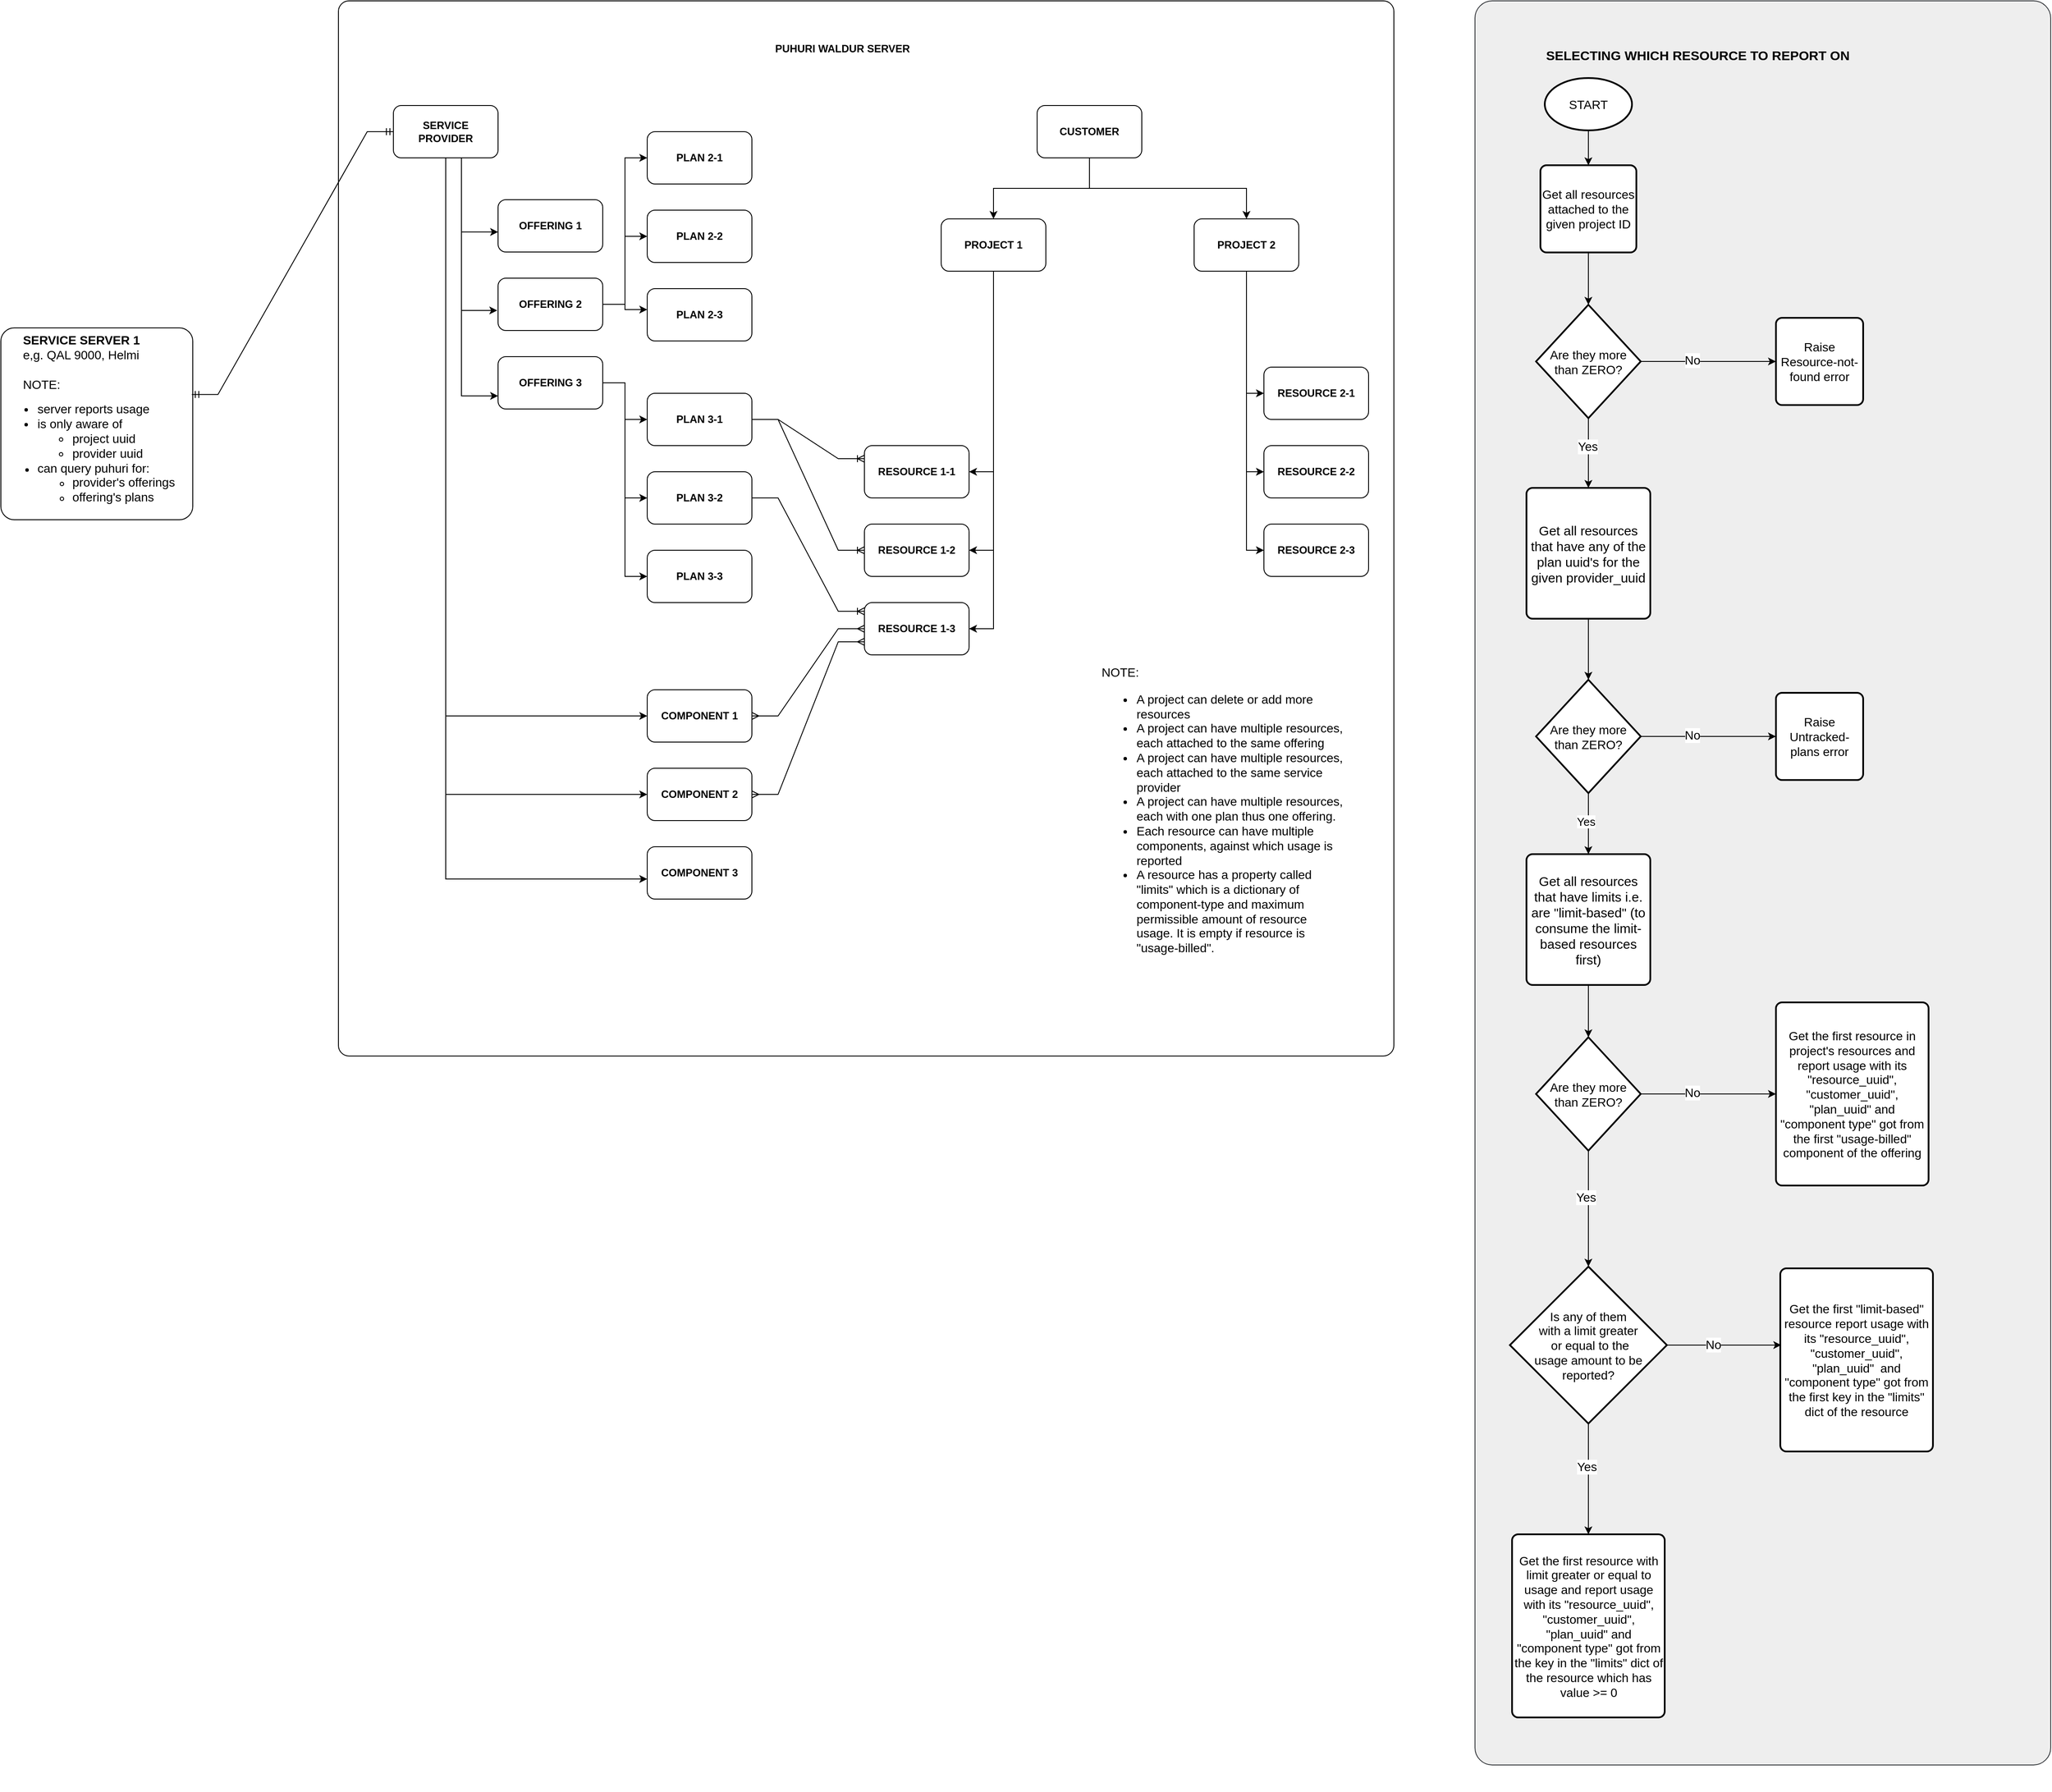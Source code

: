 <mxfile version="22.1.2" type="device">
  <diagram name="Page-1" id="DCZoc1D5-gzsa0HRZDUI">
    <mxGraphModel dx="2074" dy="1267" grid="1" gridSize="10" guides="1" tooltips="1" connect="1" arrows="1" fold="1" page="1" pageScale="1" pageWidth="827" pageHeight="1169" math="0" shadow="0">
      <root>
        <mxCell id="0" />
        <mxCell id="1" parent="0" />
        <mxCell id="fkUFLAA0ZPrVyIxL3Ro9-119" value="" style="rounded=1;whiteSpace=wrap;html=1;arcSize=3;fillColor=#eeeeee;strokeColor=#36393d;" parent="1" vertex="1">
          <mxGeometry x="2130" y="20" width="660" height="2023" as="geometry" />
        </mxCell>
        <mxCell id="fkUFLAA0ZPrVyIxL3Ro9-2" value="" style="whiteSpace=wrap;html=1;aspect=fixed;rounded=1;arcSize=1;" parent="1" vertex="1">
          <mxGeometry x="827" y="20" width="1210" height="1210" as="geometry" />
        </mxCell>
        <mxCell id="fkUFLAA0ZPrVyIxL3Ro9-3" value="&lt;b&gt;PUHURI WALDUR SERVER&lt;/b&gt;" style="text;html=1;strokeColor=none;fillColor=none;align=center;verticalAlign=middle;whiteSpace=wrap;rounded=0;" parent="1" vertex="1">
          <mxGeometry x="1320" y="60" width="170" height="30" as="geometry" />
        </mxCell>
        <mxCell id="fkUFLAA0ZPrVyIxL3Ro9-26" style="edgeStyle=orthogonalEdgeStyle;rounded=0;orthogonalLoop=1;jettySize=auto;html=1;entryX=0;entryY=0.75;entryDx=0;entryDy=0;exitX=0.65;exitY=1;exitDx=0;exitDy=0;exitPerimeter=0;" parent="1" source="fkUFLAA0ZPrVyIxL3Ro9-4" target="fkUFLAA0ZPrVyIxL3Ro9-24" edge="1">
          <mxGeometry relative="1" as="geometry" />
        </mxCell>
        <mxCell id="fkUFLAA0ZPrVyIxL3Ro9-44" style="edgeStyle=orthogonalEdgeStyle;rounded=0;orthogonalLoop=1;jettySize=auto;html=1;entryX=0;entryY=0.5;entryDx=0;entryDy=0;" parent="1" source="fkUFLAA0ZPrVyIxL3Ro9-4" target="fkUFLAA0ZPrVyIxL3Ro9-17" edge="1">
          <mxGeometry relative="1" as="geometry">
            <Array as="points">
              <mxPoint x="950" y="930" />
            </Array>
          </mxGeometry>
        </mxCell>
        <mxCell id="fkUFLAA0ZPrVyIxL3Ro9-45" style="edgeStyle=orthogonalEdgeStyle;rounded=0;orthogonalLoop=1;jettySize=auto;html=1;entryX=0;entryY=0.5;entryDx=0;entryDy=0;" parent="1" source="fkUFLAA0ZPrVyIxL3Ro9-4" target="fkUFLAA0ZPrVyIxL3Ro9-14" edge="1">
          <mxGeometry relative="1" as="geometry">
            <Array as="points">
              <mxPoint x="950" y="840" />
            </Array>
          </mxGeometry>
        </mxCell>
        <mxCell id="fkUFLAA0ZPrVyIxL3Ro9-4" value="&lt;b&gt;SERVICE PROVIDER&lt;/b&gt;" style="rounded=1;whiteSpace=wrap;html=1;" parent="1" vertex="1">
          <mxGeometry x="890" y="140" width="120" height="60" as="geometry" />
        </mxCell>
        <mxCell id="fkUFLAA0ZPrVyIxL3Ro9-7" value="&lt;div style=&quot;font-size: 14px;&quot;&gt;&lt;b style=&quot;background-color: initial;&quot;&gt;&lt;font style=&quot;font-size: 14px;&quot;&gt;&amp;nbsp; &amp;nbsp; &amp;nbsp; SERVICE SERVER 1&lt;/font&gt;&lt;/b&gt;&lt;/div&gt;&lt;div style=&quot;font-size: 14px;&quot;&gt;&lt;span style=&quot;background-color: initial;&quot;&gt;&lt;font style=&quot;font-size: 14px;&quot;&gt;&amp;nbsp; &amp;nbsp; &amp;nbsp; e,g. QAL 9000, Helmi&lt;/font&gt;&lt;/span&gt;&lt;/div&gt;&lt;div style=&quot;text-align: justify; font-size: 14px;&quot;&gt;&lt;font style=&quot;font-size: 14px;&quot;&gt;&amp;nbsp;&lt;/font&gt;&lt;/div&gt;&lt;div style=&quot;text-align: justify; font-size: 14px;&quot;&gt;&lt;font style=&quot;font-size: 14px;&quot;&gt;&amp;nbsp; &amp;nbsp; &amp;nbsp; NOTE:&lt;/font&gt;&lt;/div&gt;&lt;ul style=&quot;&quot;&gt;&lt;li style=&quot;font-size: 14px; text-align: justify;&quot;&gt;&lt;span style=&quot;background-color: initial;&quot;&gt;&lt;font style=&quot;font-size: 14px;&quot;&gt;server reports usage&lt;/font&gt;&lt;/span&gt;&lt;/li&gt;&lt;li style=&quot;font-size: 14px;&quot;&gt;&lt;span style=&quot;background-color: initial;&quot;&gt;&lt;font style=&quot;font-size: 14px;&quot;&gt;is only aware of&amp;nbsp;&lt;/font&gt;&lt;/span&gt;&lt;/li&gt;&lt;ul style=&quot;font-size: 14px;&quot;&gt;&lt;li style=&quot;&quot;&gt;&lt;span style=&quot;background-color: initial;&quot;&gt;&lt;font style=&quot;font-size: 14px;&quot;&gt;project uuid&lt;/font&gt;&lt;/span&gt;&lt;/li&gt;&lt;li style=&quot;&quot;&gt;&lt;span style=&quot;background-color: initial;&quot;&gt;&lt;font style=&quot;font-size: 14px;&quot;&gt;provider&amp;nbsp;&lt;/font&gt;&lt;/span&gt;uuid&amp;nbsp;&lt;/li&gt;&lt;/ul&gt;&lt;li style=&quot;&quot;&gt;&lt;span style=&quot;font-size: 14px;&quot;&gt;can query puhuri for:&lt;/span&gt;&lt;/li&gt;&lt;ul&gt;&lt;li style=&quot;&quot;&gt;&lt;span style=&quot;font-size: 14px;&quot;&gt;provider&#39;s offerings&lt;/span&gt;&lt;/li&gt;&lt;li style=&quot;&quot;&gt;&lt;span style=&quot;font-size: 14px;&quot;&gt;offering&#39;s plans&lt;/span&gt;&lt;/li&gt;&lt;/ul&gt;&lt;/ul&gt;" style="whiteSpace=wrap;html=1;aspect=fixed;align=left;rounded=1;arcSize=7;" parent="1" vertex="1">
          <mxGeometry x="440" y="395" width="220" height="220" as="geometry" />
        </mxCell>
        <mxCell id="fkUFLAA0ZPrVyIxL3Ro9-9" value="" style="edgeStyle=entityRelationEdgeStyle;fontSize=12;html=1;endArrow=ERmandOne;startArrow=ERmandOne;rounded=0;exitX=0.995;exitY=0.347;exitDx=0;exitDy=0;exitPerimeter=0;entryX=0;entryY=0.5;entryDx=0;entryDy=0;" parent="1" source="fkUFLAA0ZPrVyIxL3Ro9-7" target="fkUFLAA0ZPrVyIxL3Ro9-4" edge="1">
          <mxGeometry width="100" height="100" relative="1" as="geometry">
            <mxPoint x="580" y="310" as="sourcePoint" />
            <mxPoint x="680" y="210" as="targetPoint" />
          </mxGeometry>
        </mxCell>
        <mxCell id="fkUFLAA0ZPrVyIxL3Ro9-21" value="" style="group" parent="1" vertex="1" connectable="0">
          <mxGeometry x="1181" y="810" width="120" height="240" as="geometry" />
        </mxCell>
        <mxCell id="fkUFLAA0ZPrVyIxL3Ro9-14" value="&lt;b&gt;COMPONENT 1&lt;/b&gt;" style="rounded=1;whiteSpace=wrap;html=1;" parent="fkUFLAA0ZPrVyIxL3Ro9-21" vertex="1">
          <mxGeometry width="120" height="60" as="geometry" />
        </mxCell>
        <mxCell id="fkUFLAA0ZPrVyIxL3Ro9-16" value="&lt;b style=&quot;border-color: var(--border-color);&quot;&gt;COMPONENT 3&lt;/b&gt;" style="rounded=1;whiteSpace=wrap;html=1;" parent="fkUFLAA0ZPrVyIxL3Ro9-21" vertex="1">
          <mxGeometry y="180" width="120" height="60" as="geometry" />
        </mxCell>
        <mxCell id="fkUFLAA0ZPrVyIxL3Ro9-17" value="&lt;b style=&quot;border-color: var(--border-color);&quot;&gt;COMPONENT 2&lt;/b&gt;" style="rounded=1;whiteSpace=wrap;html=1;" parent="fkUFLAA0ZPrVyIxL3Ro9-21" vertex="1">
          <mxGeometry y="90" width="120" height="60" as="geometry" />
        </mxCell>
        <mxCell id="fkUFLAA0ZPrVyIxL3Ro9-22" value="" style="group" parent="1" vertex="1" connectable="0">
          <mxGeometry x="1010" y="248" width="120" height="240" as="geometry" />
        </mxCell>
        <mxCell id="fkUFLAA0ZPrVyIxL3Ro9-23" value="&lt;b&gt;OFFERING 1&lt;/b&gt;" style="rounded=1;whiteSpace=wrap;html=1;" parent="fkUFLAA0ZPrVyIxL3Ro9-22" vertex="1">
          <mxGeometry width="120" height="60" as="geometry" />
        </mxCell>
        <mxCell id="fkUFLAA0ZPrVyIxL3Ro9-24" value="&lt;b style=&quot;border-color: var(--border-color);&quot;&gt;OFFERING 3&lt;/b&gt;" style="rounded=1;whiteSpace=wrap;html=1;" parent="fkUFLAA0ZPrVyIxL3Ro9-22" vertex="1">
          <mxGeometry y="180" width="120" height="60" as="geometry" />
        </mxCell>
        <mxCell id="fkUFLAA0ZPrVyIxL3Ro9-25" value="&lt;b style=&quot;border-color: var(--border-color);&quot;&gt;OFFERING 2&lt;/b&gt;" style="rounded=1;whiteSpace=wrap;html=1;" parent="fkUFLAA0ZPrVyIxL3Ro9-22" vertex="1">
          <mxGeometry y="90" width="120" height="60" as="geometry" />
        </mxCell>
        <mxCell id="fkUFLAA0ZPrVyIxL3Ro9-27" style="edgeStyle=orthogonalEdgeStyle;rounded=0;orthogonalLoop=1;jettySize=auto;html=1;entryX=-0.008;entryY=0.617;entryDx=0;entryDy=0;exitX=0.65;exitY=1.033;exitDx=0;exitDy=0;exitPerimeter=0;entryPerimeter=0;" parent="1" source="fkUFLAA0ZPrVyIxL3Ro9-4" target="fkUFLAA0ZPrVyIxL3Ro9-25" edge="1">
          <mxGeometry relative="1" as="geometry">
            <mxPoint x="978" y="210" as="sourcePoint" />
            <mxPoint x="1020" y="483" as="targetPoint" />
          </mxGeometry>
        </mxCell>
        <mxCell id="fkUFLAA0ZPrVyIxL3Ro9-28" style="edgeStyle=orthogonalEdgeStyle;rounded=0;orthogonalLoop=1;jettySize=auto;html=1;entryX=0;entryY=0.617;entryDx=0;entryDy=0;exitX=0.65;exitY=1;exitDx=0;exitDy=0;exitPerimeter=0;entryPerimeter=0;" parent="1" source="fkUFLAA0ZPrVyIxL3Ro9-4" target="fkUFLAA0ZPrVyIxL3Ro9-23" edge="1">
          <mxGeometry relative="1" as="geometry">
            <mxPoint x="978" y="212" as="sourcePoint" />
            <mxPoint x="1019" y="385" as="targetPoint" />
          </mxGeometry>
        </mxCell>
        <mxCell id="fkUFLAA0ZPrVyIxL3Ro9-29" value="" style="group" parent="1" vertex="1" connectable="0">
          <mxGeometry x="1181" y="470" width="120" height="240" as="geometry" />
        </mxCell>
        <mxCell id="fkUFLAA0ZPrVyIxL3Ro9-30" value="&lt;b&gt;PLAN 3-1&lt;/b&gt;" style="rounded=1;whiteSpace=wrap;html=1;" parent="fkUFLAA0ZPrVyIxL3Ro9-29" vertex="1">
          <mxGeometry width="120" height="60" as="geometry" />
        </mxCell>
        <mxCell id="fkUFLAA0ZPrVyIxL3Ro9-31" value="&lt;b style=&quot;border-color: var(--border-color);&quot;&gt;PLAN 3-3&lt;/b&gt;" style="rounded=1;whiteSpace=wrap;html=1;" parent="fkUFLAA0ZPrVyIxL3Ro9-29" vertex="1">
          <mxGeometry y="180" width="120" height="60" as="geometry" />
        </mxCell>
        <mxCell id="fkUFLAA0ZPrVyIxL3Ro9-32" value="&lt;b style=&quot;border-color: var(--border-color);&quot;&gt;PLAN 3-2&lt;/b&gt;" style="rounded=1;whiteSpace=wrap;html=1;" parent="fkUFLAA0ZPrVyIxL3Ro9-29" vertex="1">
          <mxGeometry y="90" width="120" height="60" as="geometry" />
        </mxCell>
        <mxCell id="fkUFLAA0ZPrVyIxL3Ro9-33" value="" style="group" parent="1" vertex="1" connectable="0">
          <mxGeometry x="1181" y="170" width="120" height="240" as="geometry" />
        </mxCell>
        <mxCell id="fkUFLAA0ZPrVyIxL3Ro9-34" value="&lt;b&gt;PLAN 2-1&lt;/b&gt;" style="rounded=1;whiteSpace=wrap;html=1;" parent="fkUFLAA0ZPrVyIxL3Ro9-33" vertex="1">
          <mxGeometry width="120" height="60" as="geometry" />
        </mxCell>
        <mxCell id="fkUFLAA0ZPrVyIxL3Ro9-35" value="&lt;b style=&quot;border-color: var(--border-color);&quot;&gt;PLAN 2-3&lt;/b&gt;" style="rounded=1;whiteSpace=wrap;html=1;" parent="fkUFLAA0ZPrVyIxL3Ro9-33" vertex="1">
          <mxGeometry y="180" width="120" height="60" as="geometry" />
        </mxCell>
        <mxCell id="fkUFLAA0ZPrVyIxL3Ro9-36" value="&lt;b style=&quot;border-color: var(--border-color);&quot;&gt;PLAN 2-2&lt;/b&gt;" style="rounded=1;whiteSpace=wrap;html=1;" parent="fkUFLAA0ZPrVyIxL3Ro9-33" vertex="1">
          <mxGeometry y="90" width="120" height="60" as="geometry" />
        </mxCell>
        <mxCell id="fkUFLAA0ZPrVyIxL3Ro9-37" style="edgeStyle=orthogonalEdgeStyle;rounded=0;orthogonalLoop=1;jettySize=auto;html=1;entryX=0;entryY=0.5;entryDx=0;entryDy=0;" parent="1" source="fkUFLAA0ZPrVyIxL3Ro9-25" target="fkUFLAA0ZPrVyIxL3Ro9-34" edge="1">
          <mxGeometry relative="1" as="geometry" />
        </mxCell>
        <mxCell id="fkUFLAA0ZPrVyIxL3Ro9-38" style="edgeStyle=orthogonalEdgeStyle;rounded=0;orthogonalLoop=1;jettySize=auto;html=1;entryX=0;entryY=0.5;entryDx=0;entryDy=0;" parent="1" source="fkUFLAA0ZPrVyIxL3Ro9-25" target="fkUFLAA0ZPrVyIxL3Ro9-36" edge="1">
          <mxGeometry relative="1" as="geometry" />
        </mxCell>
        <mxCell id="fkUFLAA0ZPrVyIxL3Ro9-39" style="edgeStyle=orthogonalEdgeStyle;rounded=0;orthogonalLoop=1;jettySize=auto;html=1;entryX=0;entryY=0.4;entryDx=0;entryDy=0;entryPerimeter=0;" parent="1" source="fkUFLAA0ZPrVyIxL3Ro9-25" target="fkUFLAA0ZPrVyIxL3Ro9-35" edge="1">
          <mxGeometry relative="1" as="geometry" />
        </mxCell>
        <mxCell id="fkUFLAA0ZPrVyIxL3Ro9-40" style="edgeStyle=orthogonalEdgeStyle;rounded=0;orthogonalLoop=1;jettySize=auto;html=1;entryX=0;entryY=0.5;entryDx=0;entryDy=0;" parent="1" source="fkUFLAA0ZPrVyIxL3Ro9-24" target="fkUFLAA0ZPrVyIxL3Ro9-31" edge="1">
          <mxGeometry relative="1" as="geometry" />
        </mxCell>
        <mxCell id="fkUFLAA0ZPrVyIxL3Ro9-41" style="edgeStyle=orthogonalEdgeStyle;rounded=0;orthogonalLoop=1;jettySize=auto;html=1;entryX=0;entryY=0.5;entryDx=0;entryDy=0;" parent="1" source="fkUFLAA0ZPrVyIxL3Ro9-24" target="fkUFLAA0ZPrVyIxL3Ro9-32" edge="1">
          <mxGeometry relative="1" as="geometry" />
        </mxCell>
        <mxCell id="fkUFLAA0ZPrVyIxL3Ro9-42" style="edgeStyle=orthogonalEdgeStyle;rounded=0;orthogonalLoop=1;jettySize=auto;html=1;entryX=0;entryY=0.5;entryDx=0;entryDy=0;" parent="1" source="fkUFLAA0ZPrVyIxL3Ro9-24" target="fkUFLAA0ZPrVyIxL3Ro9-30" edge="1">
          <mxGeometry relative="1" as="geometry" />
        </mxCell>
        <mxCell id="fkUFLAA0ZPrVyIxL3Ro9-43" style="edgeStyle=orthogonalEdgeStyle;rounded=0;orthogonalLoop=1;jettySize=auto;html=1;entryX=0;entryY=0.617;entryDx=0;entryDy=0;entryPerimeter=0;" parent="1" source="fkUFLAA0ZPrVyIxL3Ro9-4" target="fkUFLAA0ZPrVyIxL3Ro9-16" edge="1">
          <mxGeometry relative="1" as="geometry">
            <Array as="points">
              <mxPoint x="950" y="1027" />
            </Array>
          </mxGeometry>
        </mxCell>
        <mxCell id="fkUFLAA0ZPrVyIxL3Ro9-51" style="edgeStyle=orthogonalEdgeStyle;rounded=0;orthogonalLoop=1;jettySize=auto;html=1;entryX=0.5;entryY=0;entryDx=0;entryDy=0;" parent="1" source="fkUFLAA0ZPrVyIxL3Ro9-46" target="fkUFLAA0ZPrVyIxL3Ro9-48" edge="1">
          <mxGeometry relative="1" as="geometry" />
        </mxCell>
        <mxCell id="fkUFLAA0ZPrVyIxL3Ro9-52" style="edgeStyle=orthogonalEdgeStyle;rounded=0;orthogonalLoop=1;jettySize=auto;html=1;entryX=0.5;entryY=0;entryDx=0;entryDy=0;exitX=0.5;exitY=1;exitDx=0;exitDy=0;" parent="1" source="fkUFLAA0ZPrVyIxL3Ro9-46" target="fkUFLAA0ZPrVyIxL3Ro9-50" edge="1">
          <mxGeometry relative="1" as="geometry">
            <mxPoint x="1688" y="199" as="sourcePoint" />
            <mxPoint x="1868" y="269" as="targetPoint" />
            <Array as="points">
              <mxPoint x="1688" y="235" />
              <mxPoint x="1868" y="235" />
            </Array>
          </mxGeometry>
        </mxCell>
        <mxCell id="fkUFLAA0ZPrVyIxL3Ro9-46" value="&lt;b&gt;CUSTOMER&lt;/b&gt;" style="rounded=1;whiteSpace=wrap;html=1;" parent="1" vertex="1">
          <mxGeometry x="1628" y="140" width="120" height="60" as="geometry" />
        </mxCell>
        <mxCell id="fkUFLAA0ZPrVyIxL3Ro9-64" style="edgeStyle=orthogonalEdgeStyle;rounded=0;orthogonalLoop=1;jettySize=auto;html=1;entryX=1;entryY=0.5;entryDx=0;entryDy=0;" parent="1" source="fkUFLAA0ZPrVyIxL3Ro9-48" target="fkUFLAA0ZPrVyIxL3Ro9-55" edge="1">
          <mxGeometry relative="1" as="geometry" />
        </mxCell>
        <mxCell id="fkUFLAA0ZPrVyIxL3Ro9-65" style="edgeStyle=orthogonalEdgeStyle;rounded=0;orthogonalLoop=1;jettySize=auto;html=1;entryX=1;entryY=0.5;entryDx=0;entryDy=0;" parent="1" source="fkUFLAA0ZPrVyIxL3Ro9-48" target="fkUFLAA0ZPrVyIxL3Ro9-56" edge="1">
          <mxGeometry relative="1" as="geometry" />
        </mxCell>
        <mxCell id="fkUFLAA0ZPrVyIxL3Ro9-66" style="edgeStyle=orthogonalEdgeStyle;rounded=0;orthogonalLoop=1;jettySize=auto;html=1;entryX=1;entryY=0.5;entryDx=0;entryDy=0;" parent="1" source="fkUFLAA0ZPrVyIxL3Ro9-48" target="fkUFLAA0ZPrVyIxL3Ro9-54" edge="1">
          <mxGeometry relative="1" as="geometry" />
        </mxCell>
        <mxCell id="fkUFLAA0ZPrVyIxL3Ro9-48" value="&lt;b&gt;PROJECT 1&lt;/b&gt;" style="rounded=1;whiteSpace=wrap;html=1;" parent="1" vertex="1">
          <mxGeometry x="1518" y="270" width="120" height="60" as="geometry" />
        </mxCell>
        <mxCell id="fkUFLAA0ZPrVyIxL3Ro9-61" style="edgeStyle=orthogonalEdgeStyle;rounded=0;orthogonalLoop=1;jettySize=auto;html=1;entryX=0;entryY=0.5;entryDx=0;entryDy=0;" parent="1" source="fkUFLAA0ZPrVyIxL3Ro9-50" target="fkUFLAA0ZPrVyIxL3Ro9-59" edge="1">
          <mxGeometry relative="1" as="geometry" />
        </mxCell>
        <mxCell id="fkUFLAA0ZPrVyIxL3Ro9-62" style="edgeStyle=orthogonalEdgeStyle;rounded=0;orthogonalLoop=1;jettySize=auto;html=1;entryX=0;entryY=0.5;entryDx=0;entryDy=0;" parent="1" source="fkUFLAA0ZPrVyIxL3Ro9-50" target="fkUFLAA0ZPrVyIxL3Ro9-60" edge="1">
          <mxGeometry relative="1" as="geometry" />
        </mxCell>
        <mxCell id="fkUFLAA0ZPrVyIxL3Ro9-63" style="edgeStyle=orthogonalEdgeStyle;rounded=0;orthogonalLoop=1;jettySize=auto;html=1;entryX=0;entryY=0.5;entryDx=0;entryDy=0;" parent="1" source="fkUFLAA0ZPrVyIxL3Ro9-50" target="fkUFLAA0ZPrVyIxL3Ro9-58" edge="1">
          <mxGeometry relative="1" as="geometry" />
        </mxCell>
        <mxCell id="fkUFLAA0ZPrVyIxL3Ro9-50" value="&lt;b style=&quot;border-color: var(--border-color);&quot;&gt;PROJECT 2&lt;/b&gt;" style="rounded=1;whiteSpace=wrap;html=1;" parent="1" vertex="1">
          <mxGeometry x="1808" y="270" width="120" height="60" as="geometry" />
        </mxCell>
        <mxCell id="fkUFLAA0ZPrVyIxL3Ro9-53" value="" style="group" parent="1" vertex="1" connectable="0">
          <mxGeometry x="1430" y="530" width="120" height="240" as="geometry" />
        </mxCell>
        <mxCell id="fkUFLAA0ZPrVyIxL3Ro9-54" value="&lt;b&gt;RESOURCE 1-1&lt;/b&gt;" style="rounded=1;whiteSpace=wrap;html=1;" parent="fkUFLAA0ZPrVyIxL3Ro9-53" vertex="1">
          <mxGeometry width="120" height="60" as="geometry" />
        </mxCell>
        <mxCell id="fkUFLAA0ZPrVyIxL3Ro9-55" value="&lt;b style=&quot;border-color: var(--border-color);&quot;&gt;RESOURCE 1-3&lt;/b&gt;" style="rounded=1;whiteSpace=wrap;html=1;" parent="fkUFLAA0ZPrVyIxL3Ro9-53" vertex="1">
          <mxGeometry y="180" width="120" height="60" as="geometry" />
        </mxCell>
        <mxCell id="fkUFLAA0ZPrVyIxL3Ro9-56" value="&lt;b style=&quot;border-color: var(--border-color);&quot;&gt;RESOURCE 1-2&lt;/b&gt;" style="rounded=1;whiteSpace=wrap;html=1;" parent="fkUFLAA0ZPrVyIxL3Ro9-53" vertex="1">
          <mxGeometry y="90" width="120" height="60" as="geometry" />
        </mxCell>
        <mxCell id="fkUFLAA0ZPrVyIxL3Ro9-57" value="" style="group" parent="1" vertex="1" connectable="0">
          <mxGeometry x="1888" y="440" width="120" height="240" as="geometry" />
        </mxCell>
        <mxCell id="fkUFLAA0ZPrVyIxL3Ro9-58" value="&lt;b&gt;RESOURCE 2-1&lt;/b&gt;" style="rounded=1;whiteSpace=wrap;html=1;" parent="fkUFLAA0ZPrVyIxL3Ro9-57" vertex="1">
          <mxGeometry width="120" height="60" as="geometry" />
        </mxCell>
        <mxCell id="fkUFLAA0ZPrVyIxL3Ro9-59" value="&lt;b style=&quot;border-color: var(--border-color);&quot;&gt;RESOURCE 2-3&lt;/b&gt;" style="rounded=1;whiteSpace=wrap;html=1;" parent="fkUFLAA0ZPrVyIxL3Ro9-57" vertex="1">
          <mxGeometry y="180" width="120" height="60" as="geometry" />
        </mxCell>
        <mxCell id="fkUFLAA0ZPrVyIxL3Ro9-60" value="&lt;b style=&quot;border-color: var(--border-color);&quot;&gt;RESOURCE 2-2&lt;/b&gt;" style="rounded=1;whiteSpace=wrap;html=1;" parent="fkUFLAA0ZPrVyIxL3Ro9-57" vertex="1">
          <mxGeometry y="90" width="120" height="60" as="geometry" />
        </mxCell>
        <mxCell id="fkUFLAA0ZPrVyIxL3Ro9-68" value="" style="edgeStyle=entityRelationEdgeStyle;fontSize=12;html=1;endArrow=ERoneToMany;rounded=0;exitX=1;exitY=0.5;exitDx=0;exitDy=0;entryX=0;entryY=0.25;entryDx=0;entryDy=0;" parent="1" source="fkUFLAA0ZPrVyIxL3Ro9-30" target="fkUFLAA0ZPrVyIxL3Ro9-54" edge="1">
          <mxGeometry width="100" height="100" relative="1" as="geometry">
            <mxPoint x="1640" y="630" as="sourcePoint" />
            <mxPoint x="1740" y="530" as="targetPoint" />
          </mxGeometry>
        </mxCell>
        <mxCell id="fkUFLAA0ZPrVyIxL3Ro9-69" value="" style="edgeStyle=entityRelationEdgeStyle;fontSize=12;html=1;endArrow=ERoneToMany;rounded=0;exitX=1;exitY=0.5;exitDx=0;exitDy=0;entryX=0;entryY=0.5;entryDx=0;entryDy=0;" parent="1" source="fkUFLAA0ZPrVyIxL3Ro9-30" target="fkUFLAA0ZPrVyIxL3Ro9-56" edge="1">
          <mxGeometry width="100" height="100" relative="1" as="geometry">
            <mxPoint x="1311" y="510" as="sourcePoint" />
            <mxPoint x="1440" y="570" as="targetPoint" />
          </mxGeometry>
        </mxCell>
        <mxCell id="fkUFLAA0ZPrVyIxL3Ro9-70" value="" style="edgeStyle=entityRelationEdgeStyle;fontSize=12;html=1;endArrow=ERoneToMany;rounded=0;exitX=1;exitY=0.5;exitDx=0;exitDy=0;" parent="1" source="fkUFLAA0ZPrVyIxL3Ro9-32" edge="1">
          <mxGeometry width="100" height="100" relative="1" as="geometry">
            <mxPoint x="1311" y="510" as="sourcePoint" />
            <mxPoint x="1430" y="720" as="targetPoint" />
          </mxGeometry>
        </mxCell>
        <mxCell id="fkUFLAA0ZPrVyIxL3Ro9-71" value="" style="edgeStyle=entityRelationEdgeStyle;fontSize=12;html=1;endArrow=ERmany;startArrow=ERmany;rounded=0;exitX=1;exitY=0.5;exitDx=0;exitDy=0;entryX=0;entryY=0.5;entryDx=0;entryDy=0;" parent="1" source="fkUFLAA0ZPrVyIxL3Ro9-14" target="fkUFLAA0ZPrVyIxL3Ro9-55" edge="1">
          <mxGeometry width="100" height="100" relative="1" as="geometry">
            <mxPoint x="1640" y="630" as="sourcePoint" />
            <mxPoint x="1430" y="730" as="targetPoint" />
          </mxGeometry>
        </mxCell>
        <mxCell id="fkUFLAA0ZPrVyIxL3Ro9-72" value="" style="edgeStyle=entityRelationEdgeStyle;fontSize=12;html=1;endArrow=ERmany;startArrow=ERmany;rounded=0;exitX=1;exitY=0.5;exitDx=0;exitDy=0;entryX=0;entryY=0.75;entryDx=0;entryDy=0;" parent="1" source="fkUFLAA0ZPrVyIxL3Ro9-17" target="fkUFLAA0ZPrVyIxL3Ro9-55" edge="1">
          <mxGeometry width="100" height="100" relative="1" as="geometry">
            <mxPoint x="1311" y="850" as="sourcePoint" />
            <mxPoint x="1430" y="585" as="targetPoint" />
          </mxGeometry>
        </mxCell>
        <mxCell id="fkUFLAA0ZPrVyIxL3Ro9-120" value="" style="group" parent="1" vertex="1" connectable="0">
          <mxGeometry x="2130" y="50" width="660" height="2023" as="geometry" />
        </mxCell>
        <mxCell id="fkUFLAA0ZPrVyIxL3Ro9-118" value="" style="group" parent="fkUFLAA0ZPrVyIxL3Ro9-120" vertex="1" connectable="0">
          <mxGeometry x="40" y="16.5" width="600" height="1990" as="geometry" />
        </mxCell>
        <mxCell id="fkUFLAA0ZPrVyIxL3Ro9-116" value="&lt;font style=&quot;font-size: 15px;&quot;&gt;&lt;b&gt;SELECTING WHICH RESOURCE TO REPORT ON&lt;/b&gt;&lt;/font&gt;" style="text;html=1;align=center;verticalAlign=middle;resizable=0;points=[];autosize=1;strokeColor=none;fillColor=none;" parent="fkUFLAA0ZPrVyIxL3Ro9-118" vertex="1">
          <mxGeometry x="30" width="370" height="30" as="geometry" />
        </mxCell>
        <mxCell id="fkUFLAA0ZPrVyIxL3Ro9-117" value="" style="group" parent="fkUFLAA0ZPrVyIxL3Ro9-118" vertex="1" connectable="0">
          <mxGeometry y="42" width="485" height="1880" as="geometry" />
        </mxCell>
        <mxCell id="fkUFLAA0ZPrVyIxL3Ro9-78" value="&lt;font style=&quot;font-size: 14px;&quot;&gt;START&lt;/font&gt;" style="strokeWidth=2;html=1;shape=mxgraph.flowchart.start_1;whiteSpace=wrap;" parent="fkUFLAA0ZPrVyIxL3Ro9-117" vertex="1">
          <mxGeometry x="40" width="100" height="60" as="geometry" />
        </mxCell>
        <mxCell id="fkUFLAA0ZPrVyIxL3Ro9-79" value="&lt;font style=&quot;font-size: 14px;&quot;&gt;Get all resources attached to the given project ID&lt;/font&gt;" style="rounded=1;whiteSpace=wrap;html=1;absoluteArcSize=1;arcSize=14;strokeWidth=2;" parent="fkUFLAA0ZPrVyIxL3Ro9-117" vertex="1">
          <mxGeometry x="35" y="100" width="110" height="100" as="geometry" />
        </mxCell>
        <mxCell id="fkUFLAA0ZPrVyIxL3Ro9-80" style="edgeStyle=orthogonalEdgeStyle;rounded=0;orthogonalLoop=1;jettySize=auto;html=1;entryX=0.5;entryY=0;entryDx=0;entryDy=0;" parent="fkUFLAA0ZPrVyIxL3Ro9-117" source="fkUFLAA0ZPrVyIxL3Ro9-78" target="fkUFLAA0ZPrVyIxL3Ro9-79" edge="1">
          <mxGeometry relative="1" as="geometry" />
        </mxCell>
        <mxCell id="fkUFLAA0ZPrVyIxL3Ro9-82" value="&lt;font style=&quot;font-size: 15px;&quot;&gt;Get all resources that have any of the plan uuid&#39;s for the given provider_uuid&lt;/font&gt;" style="rounded=1;whiteSpace=wrap;html=1;absoluteArcSize=1;arcSize=14;strokeWidth=2;labelPadding=33;noLabel=0;" parent="fkUFLAA0ZPrVyIxL3Ro9-117" vertex="1">
          <mxGeometry x="19" y="470" width="142" height="150" as="geometry" />
        </mxCell>
        <mxCell id="fkUFLAA0ZPrVyIxL3Ro9-84" style="edgeStyle=orthogonalEdgeStyle;rounded=0;orthogonalLoop=1;jettySize=auto;html=1;entryX=0.5;entryY=0;entryDx=0;entryDy=0;" parent="fkUFLAA0ZPrVyIxL3Ro9-117" source="fkUFLAA0ZPrVyIxL3Ro9-83" target="fkUFLAA0ZPrVyIxL3Ro9-82" edge="1">
          <mxGeometry relative="1" as="geometry" />
        </mxCell>
        <mxCell id="fkUFLAA0ZPrVyIxL3Ro9-85" value="&lt;font style=&quot;font-size: 14px;&quot;&gt;Yes&lt;/font&gt;" style="edgeLabel;html=1;align=center;verticalAlign=middle;resizable=0;points=[];" parent="fkUFLAA0ZPrVyIxL3Ro9-84" vertex="1" connectable="0">
          <mxGeometry x="-0.2" y="-1" relative="1" as="geometry">
            <mxPoint as="offset" />
          </mxGeometry>
        </mxCell>
        <mxCell id="fkUFLAA0ZPrVyIxL3Ro9-83" value="&lt;font style=&quot;font-size: 14px;&quot;&gt;Are they more than ZERO?&lt;/font&gt;" style="strokeWidth=2;html=1;shape=mxgraph.flowchart.decision;whiteSpace=wrap;" parent="fkUFLAA0ZPrVyIxL3Ro9-117" vertex="1">
          <mxGeometry x="30" y="260" width="120" height="130" as="geometry" />
        </mxCell>
        <mxCell id="fkUFLAA0ZPrVyIxL3Ro9-87" value="&lt;font style=&quot;font-size: 14px;&quot;&gt;Raise Resource-not-found error&lt;/font&gt;" style="rounded=1;whiteSpace=wrap;html=1;absoluteArcSize=1;arcSize=14;strokeWidth=2;" parent="fkUFLAA0ZPrVyIxL3Ro9-117" vertex="1">
          <mxGeometry x="305" y="275" width="100" height="100" as="geometry" />
        </mxCell>
        <mxCell id="fkUFLAA0ZPrVyIxL3Ro9-88" style="edgeStyle=orthogonalEdgeStyle;rounded=0;orthogonalLoop=1;jettySize=auto;html=1;" parent="fkUFLAA0ZPrVyIxL3Ro9-117" source="fkUFLAA0ZPrVyIxL3Ro9-83" target="fkUFLAA0ZPrVyIxL3Ro9-87" edge="1">
          <mxGeometry relative="1" as="geometry" />
        </mxCell>
        <mxCell id="fkUFLAA0ZPrVyIxL3Ro9-89" value="&lt;font style=&quot;font-size: 14px;&quot;&gt;No&lt;/font&gt;" style="edgeLabel;html=1;align=center;verticalAlign=middle;resizable=0;points=[];" parent="fkUFLAA0ZPrVyIxL3Ro9-88" vertex="1" connectable="0">
          <mxGeometry x="-0.248" y="2" relative="1" as="geometry">
            <mxPoint as="offset" />
          </mxGeometry>
        </mxCell>
        <mxCell id="fkUFLAA0ZPrVyIxL3Ro9-90" style="edgeStyle=orthogonalEdgeStyle;rounded=0;orthogonalLoop=1;jettySize=auto;html=1;entryX=0.5;entryY=0;entryDx=0;entryDy=0;entryPerimeter=0;" parent="fkUFLAA0ZPrVyIxL3Ro9-117" source="fkUFLAA0ZPrVyIxL3Ro9-79" target="fkUFLAA0ZPrVyIxL3Ro9-83" edge="1">
          <mxGeometry relative="1" as="geometry" />
        </mxCell>
        <mxCell id="fkUFLAA0ZPrVyIxL3Ro9-93" value="&lt;font style=&quot;font-size: 14px;&quot;&gt;Are they more than ZERO?&lt;/font&gt;" style="strokeWidth=2;html=1;shape=mxgraph.flowchart.decision;whiteSpace=wrap;" parent="fkUFLAA0ZPrVyIxL3Ro9-117" vertex="1">
          <mxGeometry x="30" y="690" width="120" height="130" as="geometry" />
        </mxCell>
        <mxCell id="fkUFLAA0ZPrVyIxL3Ro9-94" value="&lt;font style=&quot;font-size: 14px;&quot;&gt;Raise Untracked-plans error&lt;/font&gt;" style="rounded=1;whiteSpace=wrap;html=1;absoluteArcSize=1;arcSize=14;strokeWidth=2;" parent="fkUFLAA0ZPrVyIxL3Ro9-117" vertex="1">
          <mxGeometry x="305" y="705" width="100" height="100" as="geometry" />
        </mxCell>
        <mxCell id="fkUFLAA0ZPrVyIxL3Ro9-91" style="edgeStyle=orthogonalEdgeStyle;rounded=0;orthogonalLoop=1;jettySize=auto;html=1;" parent="fkUFLAA0ZPrVyIxL3Ro9-117" source="fkUFLAA0ZPrVyIxL3Ro9-93" target="fkUFLAA0ZPrVyIxL3Ro9-94" edge="1">
          <mxGeometry relative="1" as="geometry" />
        </mxCell>
        <mxCell id="fkUFLAA0ZPrVyIxL3Ro9-92" value="&lt;font style=&quot;font-size: 14px;&quot;&gt;No&lt;/font&gt;" style="edgeLabel;html=1;align=center;verticalAlign=middle;resizable=0;points=[];" parent="fkUFLAA0ZPrVyIxL3Ro9-91" vertex="1" connectable="0">
          <mxGeometry x="-0.248" y="2" relative="1" as="geometry">
            <mxPoint as="offset" />
          </mxGeometry>
        </mxCell>
        <mxCell id="fkUFLAA0ZPrVyIxL3Ro9-95" style="edgeStyle=orthogonalEdgeStyle;rounded=0;orthogonalLoop=1;jettySize=auto;html=1;entryX=0.5;entryY=0;entryDx=0;entryDy=0;entryPerimeter=0;" parent="fkUFLAA0ZPrVyIxL3Ro9-117" source="fkUFLAA0ZPrVyIxL3Ro9-82" target="fkUFLAA0ZPrVyIxL3Ro9-93" edge="1">
          <mxGeometry relative="1" as="geometry" />
        </mxCell>
        <mxCell id="fkUFLAA0ZPrVyIxL3Ro9-98" value="&lt;font style=&quot;font-size: 15px;&quot;&gt;Get all resources that have limits i.e. are &quot;limit-based&quot; (to consume the limit-based resources first)&lt;/font&gt;" style="rounded=1;whiteSpace=wrap;html=1;absoluteArcSize=1;arcSize=14;strokeWidth=2;labelPadding=33;noLabel=0;" parent="fkUFLAA0ZPrVyIxL3Ro9-117" vertex="1">
          <mxGeometry x="19" y="890" width="142" height="150" as="geometry" />
        </mxCell>
        <mxCell id="fkUFLAA0ZPrVyIxL3Ro9-99" style="edgeStyle=orthogonalEdgeStyle;rounded=0;orthogonalLoop=1;jettySize=auto;html=1;entryX=0.5;entryY=0;entryDx=0;entryDy=0;" parent="fkUFLAA0ZPrVyIxL3Ro9-117" source="fkUFLAA0ZPrVyIxL3Ro9-93" target="fkUFLAA0ZPrVyIxL3Ro9-98" edge="1">
          <mxGeometry relative="1" as="geometry" />
        </mxCell>
        <mxCell id="fkUFLAA0ZPrVyIxL3Ro9-105" value="&lt;font style=&quot;font-size: 13px;&quot;&gt;Yes&lt;/font&gt;" style="edgeLabel;html=1;align=center;verticalAlign=middle;resizable=0;points=[];" parent="fkUFLAA0ZPrVyIxL3Ro9-99" vertex="1" connectable="0">
          <mxGeometry x="-0.086" y="-3" relative="1" as="geometry">
            <mxPoint as="offset" />
          </mxGeometry>
        </mxCell>
        <mxCell id="fkUFLAA0ZPrVyIxL3Ro9-102" value="&lt;font style=&quot;font-size: 14px;&quot;&gt;Are they more than ZERO?&lt;/font&gt;" style="strokeWidth=2;html=1;shape=mxgraph.flowchart.decision;whiteSpace=wrap;" parent="fkUFLAA0ZPrVyIxL3Ro9-117" vertex="1">
          <mxGeometry x="30" y="1100" width="120" height="130" as="geometry" />
        </mxCell>
        <mxCell id="fkUFLAA0ZPrVyIxL3Ro9-103" value="&lt;font style=&quot;font-size: 14px;&quot;&gt;Get the first resource in project&#39;s resources and report usage with its &quot;resource_uuid&quot;, &quot;customer_uuid&quot;, &quot;plan_uuid&quot; and &quot;component type&quot; got from the first &quot;usage-billed&quot; component of the offering&lt;/font&gt;" style="rounded=1;whiteSpace=wrap;html=1;absoluteArcSize=1;arcSize=14;strokeWidth=2;" parent="fkUFLAA0ZPrVyIxL3Ro9-117" vertex="1">
          <mxGeometry x="305" y="1060" width="175" height="210" as="geometry" />
        </mxCell>
        <mxCell id="fkUFLAA0ZPrVyIxL3Ro9-100" style="edgeStyle=orthogonalEdgeStyle;rounded=0;orthogonalLoop=1;jettySize=auto;html=1;" parent="fkUFLAA0ZPrVyIxL3Ro9-117" source="fkUFLAA0ZPrVyIxL3Ro9-102" target="fkUFLAA0ZPrVyIxL3Ro9-103" edge="1">
          <mxGeometry relative="1" as="geometry" />
        </mxCell>
        <mxCell id="fkUFLAA0ZPrVyIxL3Ro9-101" value="&lt;font style=&quot;font-size: 14px;&quot;&gt;No&lt;/font&gt;" style="edgeLabel;html=1;align=center;verticalAlign=middle;resizable=0;points=[];" parent="fkUFLAA0ZPrVyIxL3Ro9-100" vertex="1" connectable="0">
          <mxGeometry x="-0.248" y="2" relative="1" as="geometry">
            <mxPoint as="offset" />
          </mxGeometry>
        </mxCell>
        <mxCell id="fkUFLAA0ZPrVyIxL3Ro9-104" style="edgeStyle=orthogonalEdgeStyle;rounded=0;orthogonalLoop=1;jettySize=auto;html=1;entryX=0.5;entryY=0;entryDx=0;entryDy=0;entryPerimeter=0;" parent="fkUFLAA0ZPrVyIxL3Ro9-117" source="fkUFLAA0ZPrVyIxL3Ro9-98" target="fkUFLAA0ZPrVyIxL3Ro9-102" edge="1">
          <mxGeometry relative="1" as="geometry" />
        </mxCell>
        <mxCell id="fkUFLAA0ZPrVyIxL3Ro9-106" value="&lt;font style=&quot;font-size: 14px;&quot;&gt;Get the first resource with limit greater or equal to usage and report usage with its &quot;resource_uuid&quot;, &quot;customer_uuid&quot;, &lt;/font&gt;&lt;font style=&quot;font-size: 14px;&quot;&gt;&lt;font style=&quot;font-size: 14px;&quot;&gt;&quot;plan_uuid&quot;&amp;nbsp;&lt;/font&gt;and &quot;component type&quot; got from the key in the &quot;limits&quot; dict of the resource which has value &amp;gt;= 0&lt;/font&gt;" style="rounded=1;whiteSpace=wrap;html=1;absoluteArcSize=1;arcSize=14;strokeWidth=2;" parent="fkUFLAA0ZPrVyIxL3Ro9-117" vertex="1">
          <mxGeometry x="2.5" y="1670" width="175" height="210" as="geometry" />
        </mxCell>
        <mxCell id="fkUFLAA0ZPrVyIxL3Ro9-111" style="edgeStyle=orthogonalEdgeStyle;rounded=0;orthogonalLoop=1;jettySize=auto;html=1;exitX=0.5;exitY=1;exitDx=0;exitDy=0;exitPerimeter=0;" parent="fkUFLAA0ZPrVyIxL3Ro9-117" source="fkUFLAA0ZPrVyIxL3Ro9-108" target="fkUFLAA0ZPrVyIxL3Ro9-106" edge="1">
          <mxGeometry relative="1" as="geometry" />
        </mxCell>
        <mxCell id="fkUFLAA0ZPrVyIxL3Ro9-112" value="&lt;font style=&quot;font-size: 14px;&quot;&gt;Yes&lt;/font&gt;" style="edgeLabel;html=1;align=center;verticalAlign=middle;resizable=0;points=[];" parent="fkUFLAA0ZPrVyIxL3Ro9-111" vertex="1" connectable="0">
          <mxGeometry x="-0.224" y="-2" relative="1" as="geometry">
            <mxPoint as="offset" />
          </mxGeometry>
        </mxCell>
        <mxCell id="fkUFLAA0ZPrVyIxL3Ro9-108" value="&lt;font style=&quot;font-size: 14px;&quot;&gt;Is any of them &lt;br&gt;with a limit greater&lt;br&gt;&amp;nbsp;or equal to the &lt;br&gt;usage amount to be reported?&lt;/font&gt;" style="strokeWidth=2;html=1;shape=mxgraph.flowchart.decision;whiteSpace=wrap;" parent="fkUFLAA0ZPrVyIxL3Ro9-117" vertex="1">
          <mxGeometry y="1363" width="180" height="180" as="geometry" />
        </mxCell>
        <mxCell id="fkUFLAA0ZPrVyIxL3Ro9-109" style="edgeStyle=orthogonalEdgeStyle;rounded=0;orthogonalLoop=1;jettySize=auto;html=1;exitX=0.5;exitY=1;exitDx=0;exitDy=0;exitPerimeter=0;entryX=0.5;entryY=0;entryDx=0;entryDy=0;entryPerimeter=0;" parent="fkUFLAA0ZPrVyIxL3Ro9-117" source="fkUFLAA0ZPrVyIxL3Ro9-102" target="fkUFLAA0ZPrVyIxL3Ro9-108" edge="1">
          <mxGeometry relative="1" as="geometry" />
        </mxCell>
        <mxCell id="fkUFLAA0ZPrVyIxL3Ro9-110" value="&lt;font style=&quot;font-size: 14px;&quot;&gt;Yes&lt;/font&gt;" style="edgeLabel;html=1;align=center;verticalAlign=middle;resizable=0;points=[];" parent="fkUFLAA0ZPrVyIxL3Ro9-109" vertex="1" connectable="0">
          <mxGeometry x="-0.2" y="-3" relative="1" as="geometry">
            <mxPoint as="offset" />
          </mxGeometry>
        </mxCell>
        <mxCell id="fkUFLAA0ZPrVyIxL3Ro9-113" value="&lt;font style=&quot;font-size: 14px;&quot;&gt;Get the first &quot;limit-based&quot; resource report usage with its &quot;resource_uuid&quot;, &quot;customer_uuid&quot;, &quot;plan_uuid&quot;&amp;nbsp;&lt;/font&gt;&amp;nbsp;&lt;font style=&quot;font-size: 14px;&quot;&gt;and &quot;component type&quot; got from the first key in the &quot;limits&quot; dict of the resource&lt;/font&gt;" style="rounded=1;whiteSpace=wrap;html=1;absoluteArcSize=1;arcSize=14;strokeWidth=2;" parent="fkUFLAA0ZPrVyIxL3Ro9-117" vertex="1">
          <mxGeometry x="310" y="1365" width="175" height="210" as="geometry" />
        </mxCell>
        <mxCell id="fkUFLAA0ZPrVyIxL3Ro9-114" style="edgeStyle=orthogonalEdgeStyle;rounded=0;orthogonalLoop=1;jettySize=auto;html=1;exitX=1;exitY=0.5;exitDx=0;exitDy=0;exitPerimeter=0;entryX=0.006;entryY=0.419;entryDx=0;entryDy=0;entryPerimeter=0;" parent="fkUFLAA0ZPrVyIxL3Ro9-117" source="fkUFLAA0ZPrVyIxL3Ro9-108" target="fkUFLAA0ZPrVyIxL3Ro9-113" edge="1">
          <mxGeometry relative="1" as="geometry" />
        </mxCell>
        <mxCell id="fkUFLAA0ZPrVyIxL3Ro9-115" value="&lt;font style=&quot;font-size: 14px;&quot;&gt;No&lt;/font&gt;" style="edgeLabel;html=1;align=center;verticalAlign=middle;resizable=0;points=[];" parent="fkUFLAA0ZPrVyIxL3Ro9-114" vertex="1" connectable="0">
          <mxGeometry x="-0.191" y="1" relative="1" as="geometry">
            <mxPoint as="offset" />
          </mxGeometry>
        </mxCell>
        <mxCell id="fkUFLAA0ZPrVyIxL3Ro9-121" value="&lt;font style=&quot;font-size: 14px;&quot;&gt;NOTE:&lt;br&gt;&lt;/font&gt;&lt;ul style=&quot;font-size: 14px;&quot;&gt;&lt;li style=&quot;&quot;&gt;&lt;font style=&quot;font-size: 14px;&quot;&gt;A project can delete or add more resources&lt;/font&gt;&lt;/li&gt;&lt;li style=&quot;&quot;&gt;&lt;font style=&quot;font-size: 14px;&quot;&gt;A project can have multiple resources, each attached to the same offering&lt;/font&gt;&lt;/li&gt;&lt;li style=&quot;&quot;&gt;&lt;font style=&quot;font-size: 14px;&quot;&gt;A project can have multiple resources, each attached to the same service provider&lt;/font&gt;&lt;/li&gt;&lt;li style=&quot;&quot;&gt;&lt;font style=&quot;font-size: 14px;&quot;&gt;A project can have multiple resources, each with one plan thus one offering.&lt;/font&gt;&lt;/li&gt;&lt;li style=&quot;&quot;&gt;&lt;font style=&quot;font-size: 14px;&quot;&gt;Each resource can have multiple components, against which usage is reported&lt;/font&gt;&lt;/li&gt;&lt;li style=&quot;&quot;&gt;&lt;font style=&quot;font-size: 14px;&quot;&gt;A resource has a property called &quot;limits&quot; which is a dictionary of component-type and maximum permissible amount of resource usage. It is empty if resource is &quot;usage-billed&quot;.&lt;/font&gt;&lt;/li&gt;&lt;/ul&gt;" style="text;html=1;strokeColor=none;fillColor=none;align=left;verticalAlign=middle;whiteSpace=wrap;rounded=0;" parent="1" vertex="1">
          <mxGeometry x="1700" y="940" width="280" height="30" as="geometry" />
        </mxCell>
      </root>
    </mxGraphModel>
  </diagram>
</mxfile>
